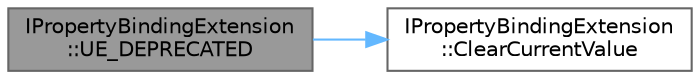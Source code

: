 digraph "IPropertyBindingExtension::UE_DEPRECATED"
{
 // INTERACTIVE_SVG=YES
 // LATEX_PDF_SIZE
  bgcolor="transparent";
  edge [fontname=Helvetica,fontsize=10,labelfontname=Helvetica,labelfontsize=10];
  node [fontname=Helvetica,fontsize=10,shape=box,height=0.2,width=0.4];
  rankdir="LR";
  Node1 [id="Node000001",label="IPropertyBindingExtension\l::UE_DEPRECATED",height=0.2,width=0.4,color="gray40", fillcolor="grey60", style="filled", fontcolor="black",tooltip=" "];
  Node1 -> Node2 [id="edge1_Node000001_Node000002",color="steelblue1",style="solid",tooltip=" "];
  Node2 [id="Node000002",label="IPropertyBindingExtension\l::ClearCurrentValue",height=0.2,width=0.4,color="grey40", fillcolor="white", style="filled",URL="$da/da6/classIPropertyBindingExtension.html#a73e08055e6c773290dd7490863c2fbfc",tooltip=" "];
}
